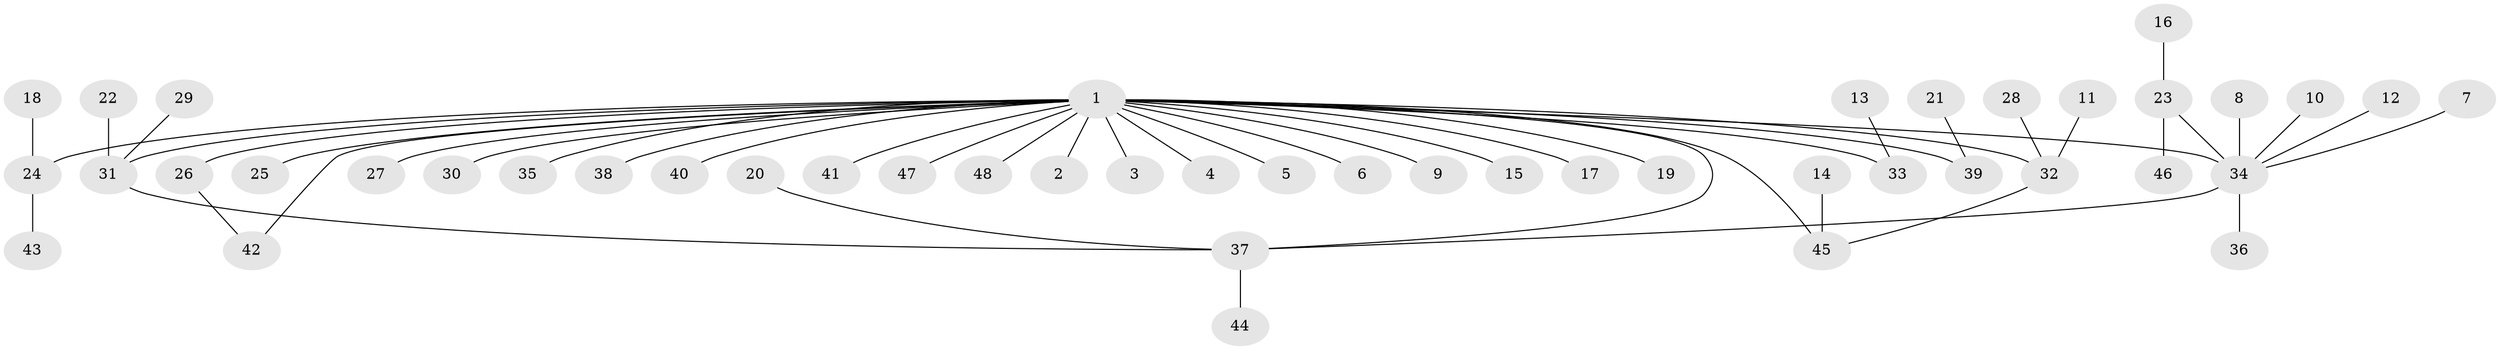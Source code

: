 // original degree distribution, {29: 0.010416666666666666, 3: 0.0625, 6: 0.010416666666666666, 5: 0.052083333333333336, 1: 0.6145833333333334, 11: 0.010416666666666666, 2: 0.21875, 4: 0.020833333333333332}
// Generated by graph-tools (version 1.1) at 2025/26/03/09/25 03:26:07]
// undirected, 48 vertices, 51 edges
graph export_dot {
graph [start="1"]
  node [color=gray90,style=filled];
  1;
  2;
  3;
  4;
  5;
  6;
  7;
  8;
  9;
  10;
  11;
  12;
  13;
  14;
  15;
  16;
  17;
  18;
  19;
  20;
  21;
  22;
  23;
  24;
  25;
  26;
  27;
  28;
  29;
  30;
  31;
  32;
  33;
  34;
  35;
  36;
  37;
  38;
  39;
  40;
  41;
  42;
  43;
  44;
  45;
  46;
  47;
  48;
  1 -- 2 [weight=1.0];
  1 -- 3 [weight=1.0];
  1 -- 4 [weight=1.0];
  1 -- 5 [weight=1.0];
  1 -- 6 [weight=1.0];
  1 -- 9 [weight=1.0];
  1 -- 15 [weight=1.0];
  1 -- 17 [weight=1.0];
  1 -- 19 [weight=1.0];
  1 -- 24 [weight=1.0];
  1 -- 25 [weight=1.0];
  1 -- 26 [weight=1.0];
  1 -- 27 [weight=1.0];
  1 -- 30 [weight=1.0];
  1 -- 31 [weight=1.0];
  1 -- 32 [weight=1.0];
  1 -- 33 [weight=1.0];
  1 -- 34 [weight=1.0];
  1 -- 35 [weight=1.0];
  1 -- 37 [weight=1.0];
  1 -- 38 [weight=1.0];
  1 -- 39 [weight=1.0];
  1 -- 40 [weight=1.0];
  1 -- 41 [weight=1.0];
  1 -- 42 [weight=1.0];
  1 -- 45 [weight=1.0];
  1 -- 47 [weight=1.0];
  1 -- 48 [weight=1.0];
  7 -- 34 [weight=1.0];
  8 -- 34 [weight=1.0];
  10 -- 34 [weight=1.0];
  11 -- 32 [weight=1.0];
  12 -- 34 [weight=1.0];
  13 -- 33 [weight=1.0];
  14 -- 45 [weight=1.0];
  16 -- 23 [weight=1.0];
  18 -- 24 [weight=1.0];
  20 -- 37 [weight=1.0];
  21 -- 39 [weight=1.0];
  22 -- 31 [weight=1.0];
  23 -- 34 [weight=1.0];
  23 -- 46 [weight=1.0];
  24 -- 43 [weight=1.0];
  26 -- 42 [weight=1.0];
  28 -- 32 [weight=1.0];
  29 -- 31 [weight=1.0];
  31 -- 37 [weight=1.0];
  32 -- 45 [weight=1.0];
  34 -- 36 [weight=1.0];
  34 -- 37 [weight=1.0];
  37 -- 44 [weight=1.0];
}
